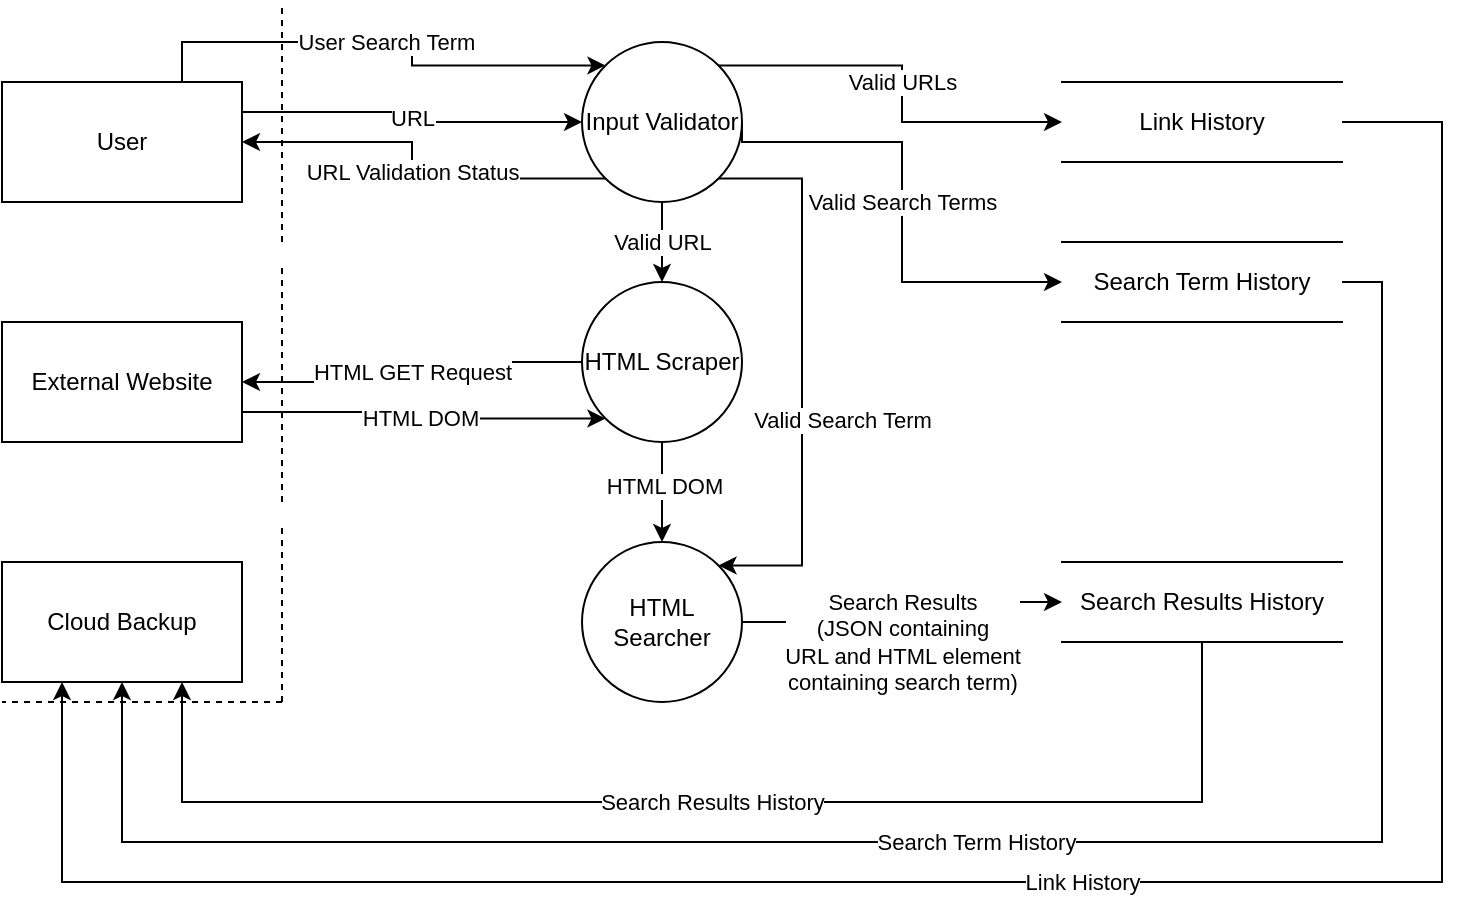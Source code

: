 <mxfile version="23.0.2" type="device">
  <diagram name="Page-1" id="ljiQYLVwFGQj0ASf_PNN">
    <mxGraphModel dx="1036" dy="614" grid="1" gridSize="10" guides="1" tooltips="1" connect="1" arrows="1" fold="1" page="1" pageScale="1" pageWidth="850" pageHeight="1100" math="0" shadow="0">
      <root>
        <mxCell id="0" />
        <mxCell id="1" parent="0" />
        <mxCell id="eJHVP4ze7br_Q-rThbXt-9" value="URL" style="edgeStyle=orthogonalEdgeStyle;rounded=0;orthogonalLoop=1;jettySize=auto;html=1;exitX=1;exitY=0.25;exitDx=0;exitDy=0;entryX=0;entryY=0.5;entryDx=0;entryDy=0;" edge="1" parent="1" source="eJHVP4ze7br_Q-rThbXt-1" target="eJHVP4ze7br_Q-rThbXt-4">
          <mxGeometry relative="1" as="geometry" />
        </mxCell>
        <mxCell id="eJHVP4ze7br_Q-rThbXt-29" value="User Search Term" style="edgeStyle=orthogonalEdgeStyle;rounded=0;orthogonalLoop=1;jettySize=auto;html=1;exitX=0.75;exitY=0;exitDx=0;exitDy=0;entryX=0;entryY=0;entryDx=0;entryDy=0;" edge="1" parent="1" source="eJHVP4ze7br_Q-rThbXt-1" target="eJHVP4ze7br_Q-rThbXt-4">
          <mxGeometry relative="1" as="geometry" />
        </mxCell>
        <mxCell id="eJHVP4ze7br_Q-rThbXt-1" value="User" style="rounded=0;whiteSpace=wrap;html=1;" vertex="1" parent="1">
          <mxGeometry x="110" y="100" width="120" height="60" as="geometry" />
        </mxCell>
        <mxCell id="eJHVP4ze7br_Q-rThbXt-12" value="HTML DOM" style="edgeStyle=orthogonalEdgeStyle;rounded=0;orthogonalLoop=1;jettySize=auto;html=1;exitX=1;exitY=0.75;exitDx=0;exitDy=0;entryX=0;entryY=1;entryDx=0;entryDy=0;" edge="1" parent="1" source="eJHVP4ze7br_Q-rThbXt-2" target="eJHVP4ze7br_Q-rThbXt-5">
          <mxGeometry relative="1" as="geometry" />
        </mxCell>
        <mxCell id="eJHVP4ze7br_Q-rThbXt-2" value="External Website" style="rounded=0;whiteSpace=wrap;html=1;" vertex="1" parent="1">
          <mxGeometry x="110" y="220" width="120" height="60" as="geometry" />
        </mxCell>
        <mxCell id="eJHVP4ze7br_Q-rThbXt-3" value="Cloud Backup" style="rounded=0;whiteSpace=wrap;html=1;" vertex="1" parent="1">
          <mxGeometry x="110" y="340" width="120" height="60" as="geometry" />
        </mxCell>
        <mxCell id="eJHVP4ze7br_Q-rThbXt-10" value="Valid URL" style="edgeStyle=orthogonalEdgeStyle;rounded=0;orthogonalLoop=1;jettySize=auto;html=1;exitX=0.5;exitY=1;exitDx=0;exitDy=0;" edge="1" parent="1" source="eJHVP4ze7br_Q-rThbXt-4" target="eJHVP4ze7br_Q-rThbXt-5">
          <mxGeometry relative="1" as="geometry">
            <mxPoint as="offset" />
          </mxGeometry>
        </mxCell>
        <mxCell id="eJHVP4ze7br_Q-rThbXt-25" value="URL Validation Status" style="edgeStyle=orthogonalEdgeStyle;rounded=0;orthogonalLoop=1;jettySize=auto;html=1;exitX=0;exitY=1;exitDx=0;exitDy=0;" edge="1" parent="1" source="eJHVP4ze7br_Q-rThbXt-4" target="eJHVP4ze7br_Q-rThbXt-1">
          <mxGeometry relative="1" as="geometry" />
        </mxCell>
        <mxCell id="eJHVP4ze7br_Q-rThbXt-27" style="edgeStyle=orthogonalEdgeStyle;rounded=0;orthogonalLoop=1;jettySize=auto;html=1;exitX=1;exitY=1;exitDx=0;exitDy=0;entryX=1;entryY=0;entryDx=0;entryDy=0;" edge="1" parent="1" source="eJHVP4ze7br_Q-rThbXt-4" target="eJHVP4ze7br_Q-rThbXt-6">
          <mxGeometry relative="1" as="geometry">
            <mxPoint x="510" y="320" as="targetPoint" />
            <Array as="points">
              <mxPoint x="510" y="148" />
              <mxPoint x="510" y="342" />
            </Array>
          </mxGeometry>
        </mxCell>
        <mxCell id="eJHVP4ze7br_Q-rThbXt-28" value="Valid Search Term" style="edgeLabel;html=1;align=center;verticalAlign=middle;resizable=0;points=[];" vertex="1" connectable="0" parent="eJHVP4ze7br_Q-rThbXt-27">
          <mxGeometry x="-0.02" y="-3" relative="1" as="geometry">
            <mxPoint x="23" y="27" as="offset" />
          </mxGeometry>
        </mxCell>
        <mxCell id="eJHVP4ze7br_Q-rThbXt-35" value="Valid URLs" style="edgeStyle=orthogonalEdgeStyle;rounded=0;orthogonalLoop=1;jettySize=auto;html=1;exitX=1;exitY=0;exitDx=0;exitDy=0;" edge="1" parent="1" source="eJHVP4ze7br_Q-rThbXt-4" target="eJHVP4ze7br_Q-rThbXt-17">
          <mxGeometry relative="1" as="geometry" />
        </mxCell>
        <mxCell id="eJHVP4ze7br_Q-rThbXt-36" value="Valid Search Terms" style="edgeStyle=orthogonalEdgeStyle;rounded=0;orthogonalLoop=1;jettySize=auto;html=1;exitX=1;exitY=0.5;exitDx=0;exitDy=0;entryX=0.5;entryY=1;entryDx=0;entryDy=0;" edge="1" parent="1" source="eJHVP4ze7br_Q-rThbXt-4" target="eJHVP4ze7br_Q-rThbXt-33">
          <mxGeometry relative="1" as="geometry">
            <Array as="points">
              <mxPoint x="480" y="130" />
              <mxPoint x="560" y="130" />
              <mxPoint x="560" y="200" />
            </Array>
          </mxGeometry>
        </mxCell>
        <mxCell id="eJHVP4ze7br_Q-rThbXt-4" value="Input Validator" style="ellipse;whiteSpace=wrap;html=1;aspect=fixed;" vertex="1" parent="1">
          <mxGeometry x="400" y="80" width="80" height="80" as="geometry" />
        </mxCell>
        <mxCell id="eJHVP4ze7br_Q-rThbXt-11" value="HTML GET Request" style="edgeStyle=orthogonalEdgeStyle;rounded=0;orthogonalLoop=1;jettySize=auto;html=1;exitX=0;exitY=0.5;exitDx=0;exitDy=0;entryX=1;entryY=0.5;entryDx=0;entryDy=0;" edge="1" parent="1" source="eJHVP4ze7br_Q-rThbXt-5" target="eJHVP4ze7br_Q-rThbXt-2">
          <mxGeometry relative="1" as="geometry" />
        </mxCell>
        <mxCell id="eJHVP4ze7br_Q-rThbXt-24" style="edgeStyle=orthogonalEdgeStyle;rounded=0;orthogonalLoop=1;jettySize=auto;html=1;exitX=0.5;exitY=1;exitDx=0;exitDy=0;entryX=0.5;entryY=0;entryDx=0;entryDy=0;" edge="1" parent="1" source="eJHVP4ze7br_Q-rThbXt-5" target="eJHVP4ze7br_Q-rThbXt-6">
          <mxGeometry relative="1" as="geometry" />
        </mxCell>
        <mxCell id="eJHVP4ze7br_Q-rThbXt-26" value="HTML DOM" style="edgeLabel;html=1;align=center;verticalAlign=middle;resizable=0;points=[];" vertex="1" connectable="0" parent="eJHVP4ze7br_Q-rThbXt-24">
          <mxGeometry x="-0.112" y="1" relative="1" as="geometry">
            <mxPoint as="offset" />
          </mxGeometry>
        </mxCell>
        <mxCell id="eJHVP4ze7br_Q-rThbXt-5" value="HTML Scraper" style="ellipse;whiteSpace=wrap;html=1;aspect=fixed;" vertex="1" parent="1">
          <mxGeometry x="400" y="200" width="80" height="80" as="geometry" />
        </mxCell>
        <mxCell id="eJHVP4ze7br_Q-rThbXt-31" value="Search Results&lt;br style=&quot;border-color: var(--border-color);&quot;&gt;(JSON containing&lt;br style=&quot;border-color: var(--border-color);&quot;&gt;URL and HTML element&lt;br style=&quot;border-color: var(--border-color);&quot;&gt;containing search term)" style="edgeStyle=orthogonalEdgeStyle;rounded=0;orthogonalLoop=1;jettySize=auto;html=1;exitX=1;exitY=0.5;exitDx=0;exitDy=0;entryX=0.5;entryY=1;entryDx=0;entryDy=0;" edge="1" parent="1" source="eJHVP4ze7br_Q-rThbXt-6" target="eJHVP4ze7br_Q-rThbXt-16">
          <mxGeometry x="-0.059" y="-10" relative="1" as="geometry">
            <mxPoint x="-10" y="10" as="offset" />
          </mxGeometry>
        </mxCell>
        <mxCell id="eJHVP4ze7br_Q-rThbXt-6" value="HTML Searcher" style="ellipse;whiteSpace=wrap;html=1;aspect=fixed;" vertex="1" parent="1">
          <mxGeometry x="400" y="330" width="80" height="80" as="geometry" />
        </mxCell>
        <mxCell id="eJHVP4ze7br_Q-rThbXt-44" value="Search Results History" style="edgeStyle=orthogonalEdgeStyle;rounded=0;orthogonalLoop=1;jettySize=auto;html=1;exitX=1;exitY=0.5;exitDx=0;exitDy=0;entryX=0.75;entryY=1;entryDx=0;entryDy=0;" edge="1" parent="1" source="eJHVP4ze7br_Q-rThbXt-16" target="eJHVP4ze7br_Q-rThbXt-3">
          <mxGeometry relative="1" as="geometry">
            <Array as="points">
              <mxPoint x="710" y="460" />
              <mxPoint x="200" y="460" />
            </Array>
          </mxGeometry>
        </mxCell>
        <mxCell id="eJHVP4ze7br_Q-rThbXt-16" value="Search Results History" style="shape=partialRectangle;whiteSpace=wrap;html=1;top=0;bottom=0;fillColor=none;horizontal=0;rotation=90;" vertex="1" parent="1">
          <mxGeometry x="690" y="290" width="40" height="140" as="geometry" />
        </mxCell>
        <mxCell id="eJHVP4ze7br_Q-rThbXt-40" value="Link History" style="edgeStyle=orthogonalEdgeStyle;rounded=0;orthogonalLoop=1;jettySize=auto;html=1;exitX=0.5;exitY=0;exitDx=0;exitDy=0;entryX=0.25;entryY=1;entryDx=0;entryDy=0;" edge="1" parent="1" source="eJHVP4ze7br_Q-rThbXt-17" target="eJHVP4ze7br_Q-rThbXt-3">
          <mxGeometry relative="1" as="geometry">
            <mxPoint x="140" y="420" as="targetPoint" />
            <mxPoint x="780" y="140" as="sourcePoint" />
            <Array as="points">
              <mxPoint x="830" y="120" />
              <mxPoint x="830" y="500" />
              <mxPoint x="140" y="500" />
            </Array>
          </mxGeometry>
        </mxCell>
        <mxCell id="eJHVP4ze7br_Q-rThbXt-17" value="Link History" style="shape=partialRectangle;whiteSpace=wrap;html=1;top=0;bottom=0;fillColor=none;horizontal=0;rotation=90;" vertex="1" parent="1">
          <mxGeometry x="690" y="50" width="40" height="140" as="geometry" />
        </mxCell>
        <mxCell id="eJHVP4ze7br_Q-rThbXt-41" style="edgeStyle=orthogonalEdgeStyle;rounded=0;orthogonalLoop=1;jettySize=auto;html=1;exitX=0.5;exitY=0;exitDx=0;exitDy=0;entryX=0.5;entryY=1;entryDx=0;entryDy=0;" edge="1" parent="1" source="eJHVP4ze7br_Q-rThbXt-33" target="eJHVP4ze7br_Q-rThbXt-3">
          <mxGeometry relative="1" as="geometry">
            <mxPoint x="820" y="430" as="targetPoint" />
            <Array as="points">
              <mxPoint x="800" y="200" />
              <mxPoint x="800" y="480" />
              <mxPoint x="170" y="480" />
            </Array>
          </mxGeometry>
        </mxCell>
        <mxCell id="eJHVP4ze7br_Q-rThbXt-43" value="Search Term History" style="edgeLabel;html=1;align=center;verticalAlign=middle;resizable=0;points=[];" vertex="1" connectable="0" parent="eJHVP4ze7br_Q-rThbXt-41">
          <mxGeometry x="-0.004" relative="1" as="geometry">
            <mxPoint as="offset" />
          </mxGeometry>
        </mxCell>
        <mxCell id="eJHVP4ze7br_Q-rThbXt-33" value="Search Term History" style="shape=partialRectangle;whiteSpace=wrap;html=1;top=0;bottom=0;fillColor=none;horizontal=0;rotation=90;" vertex="1" parent="1">
          <mxGeometry x="690" y="130" width="40" height="140" as="geometry" />
        </mxCell>
        <mxCell id="eJHVP4ze7br_Q-rThbXt-37" value="" style="endArrow=none;dashed=1;html=1;rounded=0;" edge="1" parent="1">
          <mxGeometry width="50" height="50" relative="1" as="geometry">
            <mxPoint x="250" y="180" as="sourcePoint" />
            <mxPoint x="250" y="60" as="targetPoint" />
          </mxGeometry>
        </mxCell>
        <mxCell id="eJHVP4ze7br_Q-rThbXt-38" value="" style="endArrow=none;dashed=1;html=1;rounded=0;" edge="1" parent="1">
          <mxGeometry width="50" height="50" relative="1" as="geometry">
            <mxPoint x="250" y="310" as="sourcePoint" />
            <mxPoint x="250" y="190" as="targetPoint" />
          </mxGeometry>
        </mxCell>
        <mxCell id="eJHVP4ze7br_Q-rThbXt-39" value="" style="endArrow=none;dashed=1;html=1;rounded=0;" edge="1" parent="1">
          <mxGeometry width="50" height="50" relative="1" as="geometry">
            <mxPoint x="250" y="410" as="sourcePoint" />
            <mxPoint x="250" y="320" as="targetPoint" />
          </mxGeometry>
        </mxCell>
        <mxCell id="eJHVP4ze7br_Q-rThbXt-42" value="" style="endArrow=none;dashed=1;html=1;rounded=0;" edge="1" parent="1">
          <mxGeometry width="50" height="50" relative="1" as="geometry">
            <mxPoint x="250" y="410" as="sourcePoint" />
            <mxPoint x="110" y="410" as="targetPoint" />
          </mxGeometry>
        </mxCell>
      </root>
    </mxGraphModel>
  </diagram>
</mxfile>
